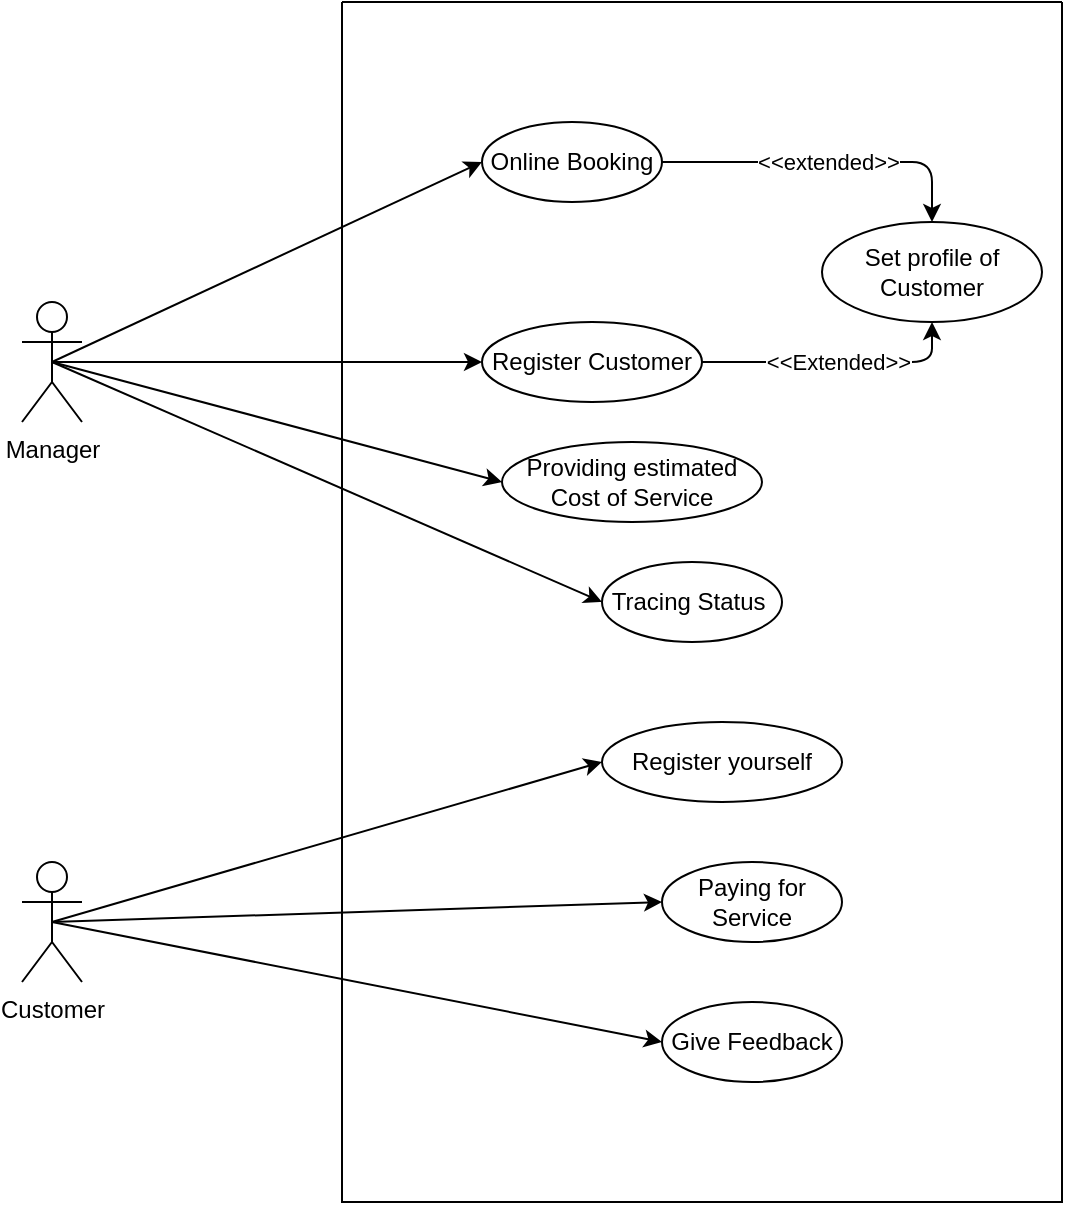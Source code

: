 <mxfile version="14.7.6" type="github">
  <diagram id="G1drucFNsQp5SeyPnNdL" name="Page-1">
    <mxGraphModel dx="868" dy="393" grid="1" gridSize="10" guides="1" tooltips="1" connect="1" arrows="1" fold="1" page="1" pageScale="1" pageWidth="850" pageHeight="1100" math="0" shadow="0">
      <root>
        <mxCell id="0" />
        <mxCell id="1" parent="0" />
        <mxCell id="OkWnlrwmbR2eos43UnRI-2" value="Manager" style="shape=umlActor;verticalLabelPosition=bottom;verticalAlign=top;html=1;outlineConnect=0;" vertex="1" parent="1">
          <mxGeometry x="170" y="260" width="30" height="60" as="geometry" />
        </mxCell>
        <mxCell id="OkWnlrwmbR2eos43UnRI-3" value="" style="swimlane;startSize=0;" vertex="1" parent="1">
          <mxGeometry x="330" y="110" width="360" height="600" as="geometry" />
        </mxCell>
        <mxCell id="OkWnlrwmbR2eos43UnRI-5" value="Register Customer" style="ellipse;whiteSpace=wrap;html=1;" vertex="1" parent="OkWnlrwmbR2eos43UnRI-3">
          <mxGeometry x="70" y="160" width="110" height="40" as="geometry" />
        </mxCell>
        <mxCell id="OkWnlrwmbR2eos43UnRI-10" value="Providing estimated Cost of Service" style="ellipse;whiteSpace=wrap;html=1;" vertex="1" parent="OkWnlrwmbR2eos43UnRI-3">
          <mxGeometry x="80" y="220" width="130" height="40" as="geometry" />
        </mxCell>
        <mxCell id="OkWnlrwmbR2eos43UnRI-9" value="Tracing Status&amp;nbsp;" style="ellipse;whiteSpace=wrap;html=1;" vertex="1" parent="OkWnlrwmbR2eos43UnRI-3">
          <mxGeometry x="130" y="280" width="90" height="40" as="geometry" />
        </mxCell>
        <mxCell id="OkWnlrwmbR2eos43UnRI-8" value="Online Booking" style="ellipse;whiteSpace=wrap;html=1;" vertex="1" parent="OkWnlrwmbR2eos43UnRI-3">
          <mxGeometry x="70" y="60" width="90" height="40" as="geometry" />
        </mxCell>
        <mxCell id="OkWnlrwmbR2eos43UnRI-21" value="Give Feedback" style="ellipse;whiteSpace=wrap;html=1;" vertex="1" parent="OkWnlrwmbR2eos43UnRI-3">
          <mxGeometry x="160" y="500" width="90" height="40" as="geometry" />
        </mxCell>
        <mxCell id="OkWnlrwmbR2eos43UnRI-20" value="Paying for Service" style="ellipse;whiteSpace=wrap;html=1;" vertex="1" parent="OkWnlrwmbR2eos43UnRI-3">
          <mxGeometry x="160" y="430" width="90" height="40" as="geometry" />
        </mxCell>
        <mxCell id="OkWnlrwmbR2eos43UnRI-24" value="Register yourself" style="ellipse;whiteSpace=wrap;html=1;" vertex="1" parent="OkWnlrwmbR2eos43UnRI-3">
          <mxGeometry x="130" y="360" width="120" height="40" as="geometry" />
        </mxCell>
        <mxCell id="OkWnlrwmbR2eos43UnRI-28" value="Set profile of Customer" style="ellipse;whiteSpace=wrap;html=1;" vertex="1" parent="OkWnlrwmbR2eos43UnRI-3">
          <mxGeometry x="240" y="110" width="110" height="50" as="geometry" />
        </mxCell>
        <mxCell id="OkWnlrwmbR2eos43UnRI-34" value="" style="endArrow=classic;html=1;entryX=0.5;entryY=1;entryDx=0;entryDy=0;exitX=1;exitY=0.5;exitDx=0;exitDy=0;" edge="1" parent="OkWnlrwmbR2eos43UnRI-3" source="OkWnlrwmbR2eos43UnRI-5" target="OkWnlrwmbR2eos43UnRI-28">
          <mxGeometry relative="1" as="geometry">
            <mxPoint x="130" y="250" as="sourcePoint" />
            <mxPoint x="230" y="250" as="targetPoint" />
            <Array as="points">
              <mxPoint x="295" y="180" />
            </Array>
          </mxGeometry>
        </mxCell>
        <mxCell id="OkWnlrwmbR2eos43UnRI-35" value="&amp;lt;&amp;lt;Extended&amp;gt;&amp;gt;" style="edgeLabel;resizable=0;html=1;align=center;verticalAlign=middle;" connectable="0" vertex="1" parent="OkWnlrwmbR2eos43UnRI-34">
          <mxGeometry relative="1" as="geometry" />
        </mxCell>
        <mxCell id="OkWnlrwmbR2eos43UnRI-36" value="" style="endArrow=classic;html=1;exitX=1;exitY=0.5;exitDx=0;exitDy=0;entryX=0.5;entryY=0;entryDx=0;entryDy=0;" edge="1" parent="OkWnlrwmbR2eos43UnRI-3" source="OkWnlrwmbR2eos43UnRI-8" target="OkWnlrwmbR2eos43UnRI-28">
          <mxGeometry relative="1" as="geometry">
            <mxPoint x="130" y="250" as="sourcePoint" />
            <mxPoint x="230" y="250" as="targetPoint" />
            <Array as="points">
              <mxPoint x="295" y="80" />
            </Array>
          </mxGeometry>
        </mxCell>
        <mxCell id="OkWnlrwmbR2eos43UnRI-37" value="&amp;lt;&amp;lt;extended&amp;gt;&amp;gt;" style="edgeLabel;resizable=0;html=1;align=center;verticalAlign=middle;" connectable="0" vertex="1" parent="OkWnlrwmbR2eos43UnRI-36">
          <mxGeometry relative="1" as="geometry" />
        </mxCell>
        <mxCell id="OkWnlrwmbR2eos43UnRI-4" value="Customer" style="shape=umlActor;verticalLabelPosition=bottom;verticalAlign=top;html=1;outlineConnect=0;" vertex="1" parent="1">
          <mxGeometry x="170" y="540" width="30" height="60" as="geometry" />
        </mxCell>
        <mxCell id="OkWnlrwmbR2eos43UnRI-7" value="" style="endArrow=classic;html=1;exitX=0.5;exitY=0.5;exitDx=0;exitDy=0;exitPerimeter=0;entryX=0;entryY=0.5;entryDx=0;entryDy=0;" edge="1" parent="1" source="OkWnlrwmbR2eos43UnRI-2" target="OkWnlrwmbR2eos43UnRI-5">
          <mxGeometry width="50" height="50" relative="1" as="geometry">
            <mxPoint x="400" y="290" as="sourcePoint" />
            <mxPoint x="450" y="240" as="targetPoint" />
          </mxGeometry>
        </mxCell>
        <mxCell id="OkWnlrwmbR2eos43UnRI-13" value="" style="endArrow=classic;html=1;entryX=0;entryY=0.5;entryDx=0;entryDy=0;exitX=0.5;exitY=0.5;exitDx=0;exitDy=0;exitPerimeter=0;" edge="1" parent="1" source="OkWnlrwmbR2eos43UnRI-2" target="OkWnlrwmbR2eos43UnRI-9">
          <mxGeometry width="50" height="50" relative="1" as="geometry">
            <mxPoint x="350" y="340" as="sourcePoint" />
            <mxPoint x="400" y="290" as="targetPoint" />
          </mxGeometry>
        </mxCell>
        <mxCell id="OkWnlrwmbR2eos43UnRI-14" value="" style="endArrow=classic;html=1;exitX=0.5;exitY=0.5;exitDx=0;exitDy=0;exitPerimeter=0;entryX=0;entryY=0.5;entryDx=0;entryDy=0;" edge="1" parent="1" source="OkWnlrwmbR2eos43UnRI-2" target="OkWnlrwmbR2eos43UnRI-10">
          <mxGeometry width="50" height="50" relative="1" as="geometry">
            <mxPoint x="350" y="310" as="sourcePoint" />
            <mxPoint x="400" y="260" as="targetPoint" />
          </mxGeometry>
        </mxCell>
        <mxCell id="OkWnlrwmbR2eos43UnRI-15" value="" style="endArrow=classic;html=1;exitX=0.5;exitY=0.5;exitDx=0;exitDy=0;exitPerimeter=0;entryX=0;entryY=0.5;entryDx=0;entryDy=0;" edge="1" parent="1" source="OkWnlrwmbR2eos43UnRI-2" target="OkWnlrwmbR2eos43UnRI-8">
          <mxGeometry width="50" height="50" relative="1" as="geometry">
            <mxPoint x="340" y="280" as="sourcePoint" />
            <mxPoint x="390" y="230" as="targetPoint" />
            <Array as="points" />
          </mxGeometry>
        </mxCell>
        <mxCell id="OkWnlrwmbR2eos43UnRI-22" value="" style="endArrow=classic;html=1;entryX=0;entryY=0.5;entryDx=0;entryDy=0;exitX=0.5;exitY=0.5;exitDx=0;exitDy=0;exitPerimeter=0;" edge="1" parent="1" source="OkWnlrwmbR2eos43UnRI-4" target="OkWnlrwmbR2eos43UnRI-20">
          <mxGeometry width="50" height="50" relative="1" as="geometry">
            <mxPoint x="510" y="450" as="sourcePoint" />
            <mxPoint x="560" y="400" as="targetPoint" />
          </mxGeometry>
        </mxCell>
        <mxCell id="OkWnlrwmbR2eos43UnRI-23" value="" style="endArrow=classic;html=1;exitX=0.5;exitY=0.5;exitDx=0;exitDy=0;exitPerimeter=0;entryX=0;entryY=0.5;entryDx=0;entryDy=0;" edge="1" parent="1" source="OkWnlrwmbR2eos43UnRI-4" target="OkWnlrwmbR2eos43UnRI-21">
          <mxGeometry width="50" height="50" relative="1" as="geometry">
            <mxPoint x="790" y="390" as="sourcePoint" />
            <mxPoint x="470" y="630" as="targetPoint" />
          </mxGeometry>
        </mxCell>
        <mxCell id="OkWnlrwmbR2eos43UnRI-38" value="" style="endArrow=classic;html=1;exitX=0.5;exitY=0.5;exitDx=0;exitDy=0;exitPerimeter=0;entryX=0;entryY=0.5;entryDx=0;entryDy=0;" edge="1" parent="1" source="OkWnlrwmbR2eos43UnRI-4" target="OkWnlrwmbR2eos43UnRI-24">
          <mxGeometry width="50" height="50" relative="1" as="geometry">
            <mxPoint x="350" y="510" as="sourcePoint" />
            <mxPoint x="400" y="460" as="targetPoint" />
          </mxGeometry>
        </mxCell>
      </root>
    </mxGraphModel>
  </diagram>
</mxfile>
